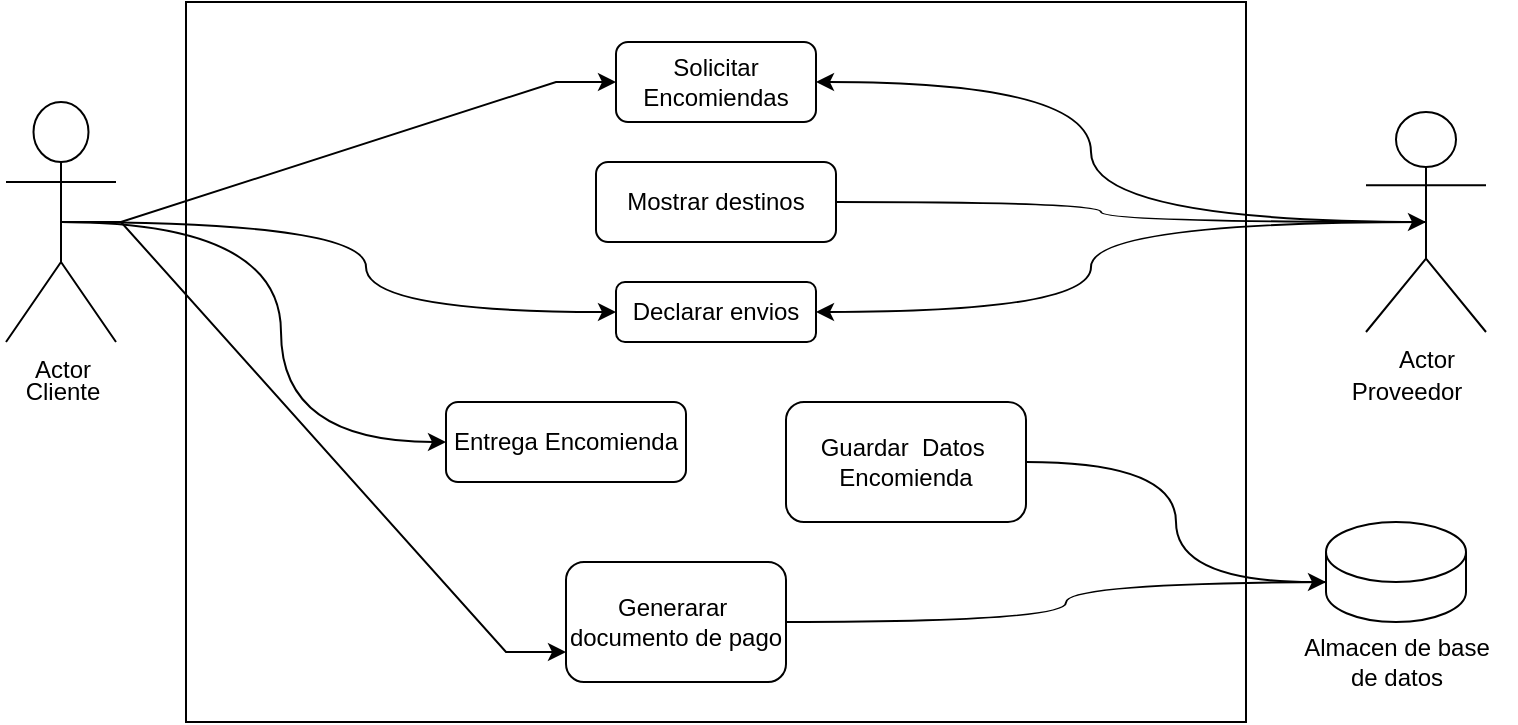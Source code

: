 <mxfile version="22.1.17" type="github">
  <diagram name="Página-1" id="krHgGKo-awH4Qkv40hc9">
    <mxGraphModel dx="1269" dy="446" grid="1" gridSize="10" guides="1" tooltips="1" connect="1" arrows="1" fold="1" page="1" pageScale="1" pageWidth="827" pageHeight="1169" math="0" shadow="0">
      <root>
        <mxCell id="0" />
        <mxCell id="1" parent="0" />
        <mxCell id="AAu9V1KOyKW7mf6Cx_dZ-3" value="" style="rounded=0;whiteSpace=wrap;html=1;" vertex="1" parent="1">
          <mxGeometry x="160" y="330" width="530" height="360" as="geometry" />
        </mxCell>
        <mxCell id="AAu9V1KOyKW7mf6Cx_dZ-5" value="Cliente&lt;br&gt;" style="text;html=1;align=center;verticalAlign=middle;resizable=0;points=[];autosize=1;strokeColor=none;fillColor=none;" vertex="1" parent="1">
          <mxGeometry x="67.5" y="510" width="60" height="30" as="geometry" />
        </mxCell>
        <mxCell id="AAu9V1KOyKW7mf6Cx_dZ-13" style="edgeStyle=entityRelationEdgeStyle;rounded=0;orthogonalLoop=1;jettySize=auto;html=1;exitX=0.5;exitY=0.5;exitDx=0;exitDy=0;exitPerimeter=0;entryX=0;entryY=0.5;entryDx=0;entryDy=0;" edge="1" parent="1" source="AAu9V1KOyKW7mf6Cx_dZ-8" target="AAu9V1KOyKW7mf6Cx_dZ-10">
          <mxGeometry relative="1" as="geometry" />
        </mxCell>
        <mxCell id="AAu9V1KOyKW7mf6Cx_dZ-15" style="edgeStyle=orthogonalEdgeStyle;rounded=0;orthogonalLoop=1;jettySize=auto;html=1;exitX=0.5;exitY=0.5;exitDx=0;exitDy=0;exitPerimeter=0;entryX=0;entryY=0.5;entryDx=0;entryDy=0;curved=1;" edge="1" parent="1" source="AAu9V1KOyKW7mf6Cx_dZ-8" target="AAu9V1KOyKW7mf6Cx_dZ-14">
          <mxGeometry relative="1" as="geometry" />
        </mxCell>
        <mxCell id="AAu9V1KOyKW7mf6Cx_dZ-18" style="edgeStyle=orthogonalEdgeStyle;rounded=0;orthogonalLoop=1;jettySize=auto;html=1;exitX=0.5;exitY=0.5;exitDx=0;exitDy=0;exitPerimeter=0;entryX=0;entryY=0.5;entryDx=0;entryDy=0;curved=1;" edge="1" parent="1" source="AAu9V1KOyKW7mf6Cx_dZ-8" target="AAu9V1KOyKW7mf6Cx_dZ-16">
          <mxGeometry relative="1" as="geometry" />
        </mxCell>
        <mxCell id="AAu9V1KOyKW7mf6Cx_dZ-19" style="edgeStyle=entityRelationEdgeStyle;rounded=0;orthogonalLoop=1;jettySize=auto;html=1;exitX=0.5;exitY=0.5;exitDx=0;exitDy=0;exitPerimeter=0;entryX=0;entryY=0.75;entryDx=0;entryDy=0;" edge="1" parent="1" source="AAu9V1KOyKW7mf6Cx_dZ-8" target="AAu9V1KOyKW7mf6Cx_dZ-17">
          <mxGeometry relative="1" as="geometry" />
        </mxCell>
        <mxCell id="AAu9V1KOyKW7mf6Cx_dZ-8" value="Actor" style="shape=umlActor;verticalLabelPosition=bottom;verticalAlign=top;html=1;outlineConnect=0;" vertex="1" parent="1">
          <mxGeometry x="70" y="380" width="55" height="120" as="geometry" />
        </mxCell>
        <mxCell id="AAu9V1KOyKW7mf6Cx_dZ-10" value="Solicitar Encomiendas" style="rounded=1;whiteSpace=wrap;html=1;" vertex="1" parent="1">
          <mxGeometry x="375" y="350" width="100" height="40" as="geometry" />
        </mxCell>
        <mxCell id="AAu9V1KOyKW7mf6Cx_dZ-14" value="Declarar envios" style="rounded=1;whiteSpace=wrap;html=1;" vertex="1" parent="1">
          <mxGeometry x="375" y="470" width="100" height="30" as="geometry" />
        </mxCell>
        <mxCell id="AAu9V1KOyKW7mf6Cx_dZ-16" value="Entrega Encomienda" style="rounded=1;whiteSpace=wrap;html=1;" vertex="1" parent="1">
          <mxGeometry x="290" y="530" width="120" height="40" as="geometry" />
        </mxCell>
        <mxCell id="AAu9V1KOyKW7mf6Cx_dZ-38" style="edgeStyle=orthogonalEdgeStyle;rounded=0;orthogonalLoop=1;jettySize=auto;html=1;exitX=1;exitY=0.5;exitDx=0;exitDy=0;curved=1;" edge="1" parent="1" source="AAu9V1KOyKW7mf6Cx_dZ-17">
          <mxGeometry relative="1" as="geometry">
            <mxPoint x="740" y="620" as="targetPoint" />
          </mxGeometry>
        </mxCell>
        <mxCell id="AAu9V1KOyKW7mf6Cx_dZ-17" value="Generarar&amp;nbsp; documento de pago" style="rounded=1;whiteSpace=wrap;html=1;" vertex="1" parent="1">
          <mxGeometry x="350" y="610" width="110" height="60" as="geometry" />
        </mxCell>
        <mxCell id="AAu9V1KOyKW7mf6Cx_dZ-30" style="edgeStyle=orthogonalEdgeStyle;rounded=0;orthogonalLoop=1;jettySize=auto;html=1;exitX=0.5;exitY=0.5;exitDx=0;exitDy=0;exitPerimeter=0;entryX=1;entryY=0.5;entryDx=0;entryDy=0;curved=1;" edge="1" parent="1" source="AAu9V1KOyKW7mf6Cx_dZ-20" target="AAu9V1KOyKW7mf6Cx_dZ-14">
          <mxGeometry relative="1" as="geometry" />
        </mxCell>
        <mxCell id="AAu9V1KOyKW7mf6Cx_dZ-40" style="edgeStyle=orthogonalEdgeStyle;rounded=0;orthogonalLoop=1;jettySize=auto;html=1;exitX=0.5;exitY=0.5;exitDx=0;exitDy=0;exitPerimeter=0;entryX=1;entryY=0.5;entryDx=0;entryDy=0;curved=1;" edge="1" parent="1" source="AAu9V1KOyKW7mf6Cx_dZ-20" target="AAu9V1KOyKW7mf6Cx_dZ-10">
          <mxGeometry relative="1" as="geometry" />
        </mxCell>
        <mxCell id="AAu9V1KOyKW7mf6Cx_dZ-20" value="Actor" style="shape=umlActor;verticalLabelPosition=bottom;verticalAlign=top;html=1;outlineConnect=0;" vertex="1" parent="1">
          <mxGeometry x="750" y="385" width="60" height="110" as="geometry" />
        </mxCell>
        <mxCell id="AAu9V1KOyKW7mf6Cx_dZ-29" value="Proveedor" style="text;html=1;align=center;verticalAlign=middle;resizable=0;points=[];autosize=1;strokeColor=none;fillColor=none;" vertex="1" parent="1">
          <mxGeometry x="730" y="510" width="80" height="30" as="geometry" />
        </mxCell>
        <mxCell id="AAu9V1KOyKW7mf6Cx_dZ-31" value="Mostrar destinos" style="rounded=1;whiteSpace=wrap;html=1;" vertex="1" parent="1">
          <mxGeometry x="365" y="410" width="120" height="40" as="geometry" />
        </mxCell>
        <mxCell id="AAu9V1KOyKW7mf6Cx_dZ-33" value="" style="shape=cylinder3;whiteSpace=wrap;html=1;boundedLbl=1;backgroundOutline=1;size=15;" vertex="1" parent="1">
          <mxGeometry x="730" y="590" width="70" height="50" as="geometry" />
        </mxCell>
        <mxCell id="AAu9V1KOyKW7mf6Cx_dZ-34" value="Almacen de base &lt;br&gt;de datos" style="text;html=1;align=center;verticalAlign=middle;resizable=0;points=[];autosize=1;strokeColor=none;fillColor=none;" vertex="1" parent="1">
          <mxGeometry x="705" y="640" width="120" height="40" as="geometry" />
        </mxCell>
        <mxCell id="AAu9V1KOyKW7mf6Cx_dZ-35" value="Guardar&amp;nbsp; Datos&amp;nbsp; Encomienda" style="rounded=1;whiteSpace=wrap;html=1;" vertex="1" parent="1">
          <mxGeometry x="460" y="530" width="120" height="60" as="geometry" />
        </mxCell>
        <mxCell id="AAu9V1KOyKW7mf6Cx_dZ-37" style="edgeStyle=orthogonalEdgeStyle;rounded=0;orthogonalLoop=1;jettySize=auto;html=1;exitX=1;exitY=0.5;exitDx=0;exitDy=0;entryX=0;entryY=0;entryDx=0;entryDy=30;entryPerimeter=0;curved=1;" edge="1" parent="1" source="AAu9V1KOyKW7mf6Cx_dZ-35" target="AAu9V1KOyKW7mf6Cx_dZ-33">
          <mxGeometry relative="1" as="geometry" />
        </mxCell>
        <mxCell id="AAu9V1KOyKW7mf6Cx_dZ-39" style="edgeStyle=orthogonalEdgeStyle;rounded=0;orthogonalLoop=1;jettySize=auto;html=1;exitX=1;exitY=0.5;exitDx=0;exitDy=0;entryX=0.5;entryY=0.5;entryDx=0;entryDy=0;entryPerimeter=0;curved=1;" edge="1" parent="1" source="AAu9V1KOyKW7mf6Cx_dZ-31" target="AAu9V1KOyKW7mf6Cx_dZ-20">
          <mxGeometry relative="1" as="geometry" />
        </mxCell>
      </root>
    </mxGraphModel>
  </diagram>
</mxfile>
